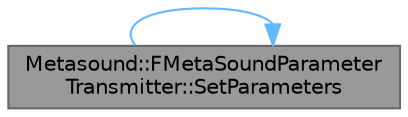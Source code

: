 digraph "Metasound::FMetaSoundParameterTransmitter::SetParameters"
{
 // INTERACTIVE_SVG=YES
 // LATEX_PDF_SIZE
  bgcolor="transparent";
  edge [fontname=Helvetica,fontsize=10,labelfontname=Helvetica,labelfontsize=10];
  node [fontname=Helvetica,fontsize=10,shape=box,height=0.2,width=0.4];
  rankdir="LR";
  Node1 [id="Node000001",label="Metasound::FMetaSoundParameter\lTransmitter::SetParameters",height=0.2,width=0.4,color="gray40", fillcolor="grey60", style="filled", fontcolor="black",tooltip="Sets parameters using array of AudioParameter structs."];
  Node1 -> Node1 [id="edge1_Node000001_Node000001",color="steelblue1",style="solid",tooltip=" "];
}
